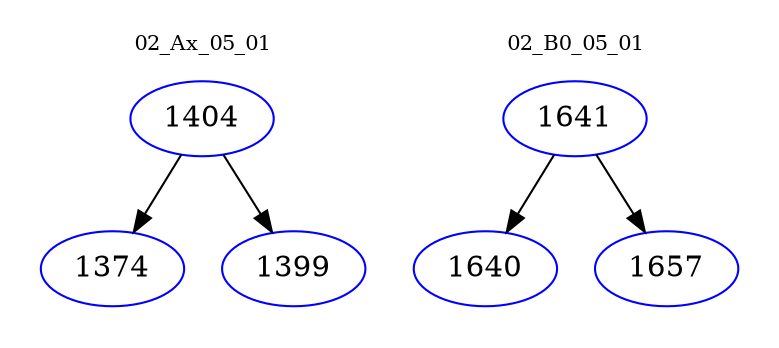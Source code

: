 digraph{
subgraph cluster_0 {
color = white
label = "02_Ax_05_01";
fontsize=10;
T0_1404 [label="1404", color="blue"]
T0_1404 -> T0_1374 [color="black"]
T0_1374 [label="1374", color="blue"]
T0_1404 -> T0_1399 [color="black"]
T0_1399 [label="1399", color="blue"]
}
subgraph cluster_1 {
color = white
label = "02_B0_05_01";
fontsize=10;
T1_1641 [label="1641", color="blue"]
T1_1641 -> T1_1640 [color="black"]
T1_1640 [label="1640", color="blue"]
T1_1641 -> T1_1657 [color="black"]
T1_1657 [label="1657", color="blue"]
}
}
